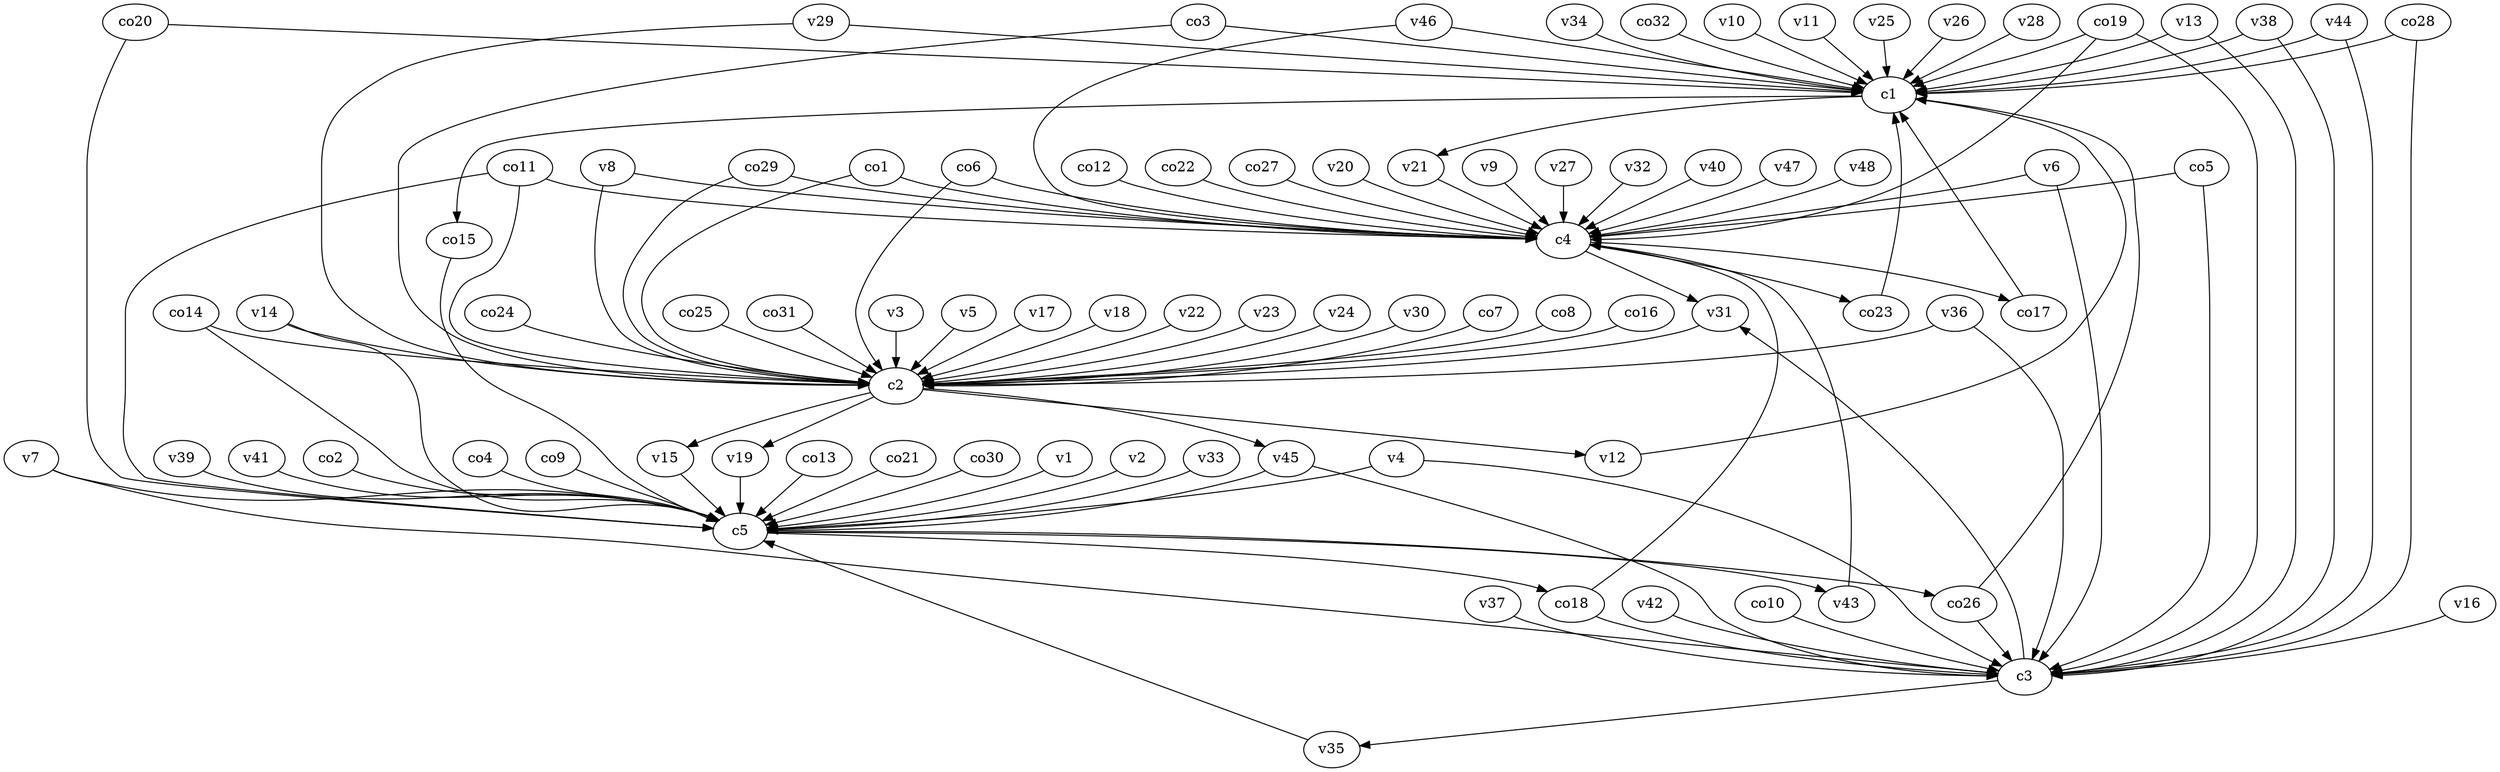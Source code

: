 strict digraph  {
c1;
c2;
c3;
c4;
c5;
v1;
v2;
v3;
v4;
v5;
v6;
v7;
v8;
v9;
v10;
v11;
v12;
v13;
v14;
v15;
v16;
v17;
v18;
v19;
v20;
v21;
v22;
v23;
v24;
v25;
v26;
v27;
v28;
v29;
v30;
v31;
v32;
v33;
v34;
v35;
v36;
v37;
v38;
v39;
v40;
v41;
v42;
v43;
v44;
v45;
v46;
v47;
v48;
co1;
co2;
co3;
co4;
co5;
co6;
co7;
co8;
co9;
co10;
co11;
co12;
co13;
co14;
co15;
co16;
co17;
co18;
co19;
co20;
co21;
co22;
co23;
co24;
co25;
co26;
co27;
co28;
co29;
co30;
co31;
co32;
c1 -> co15  [weight=1];
c1 -> v21  [weight=1];
c2 -> v12  [weight=1];
c2 -> v19  [weight=1];
c2 -> v15  [weight=1];
c2 -> v45  [weight=1];
c3 -> v31  [weight=1];
c3 -> v35  [weight=1];
c4 -> co23  [weight=1];
c4 -> v31  [weight=1];
c4 -> co17  [weight=1];
c5 -> v43  [weight=1];
c5 -> co18  [weight=1];
c5 -> co26  [weight=1];
v1 -> c5  [weight=1];
v2 -> c5  [weight=1];
v3 -> c2  [weight=1];
v4 -> c5  [weight=1];
v4 -> c3  [weight=1];
v5 -> c2  [weight=1];
v6 -> c4  [weight=1];
v6 -> c3  [weight=1];
v7 -> c3  [weight=1];
v7 -> c5  [weight=1];
v8 -> c2  [weight=1];
v8 -> c4  [weight=1];
v9 -> c4  [weight=1];
v10 -> c1  [weight=1];
v11 -> c1  [weight=1];
v12 -> c1  [weight=1];
v13 -> c3  [weight=1];
v13 -> c1  [weight=1];
v14 -> c2  [weight=1];
v14 -> c5  [weight=1];
v15 -> c5  [weight=1];
v16 -> c3  [weight=1];
v17 -> c2  [weight=1];
v18 -> c2  [weight=1];
v19 -> c5  [weight=1];
v20 -> c4  [weight=1];
v21 -> c4  [weight=1];
v22 -> c2  [weight=1];
v23 -> c2  [weight=1];
v24 -> c2  [weight=1];
v25 -> c1  [weight=1];
v26 -> c1  [weight=1];
v27 -> c4  [weight=1];
v28 -> c1  [weight=1];
v29 -> c1  [weight=1];
v29 -> c2  [weight=1];
v30 -> c2  [weight=1];
v31 -> c2  [weight=1];
v32 -> c4  [weight=1];
v33 -> c5  [weight=1];
v34 -> c1  [weight=1];
v35 -> c5  [weight=1];
v36 -> c3  [weight=1];
v36 -> c2  [weight=1];
v37 -> c3  [weight=1];
v38 -> c3  [weight=1];
v38 -> c1  [weight=1];
v39 -> c5  [weight=1];
v40 -> c4  [weight=1];
v41 -> c5  [weight=1];
v42 -> c3  [weight=1];
v43 -> c4  [weight=1];
v44 -> c1  [weight=1];
v44 -> c3  [weight=1];
v45 -> c3  [weight=1];
v45 -> c5  [weight=1];
v46 -> c4  [weight=1];
v46 -> c1  [weight=1];
v47 -> c4  [weight=1];
v48 -> c4  [weight=1];
co1 -> c4  [weight=1];
co1 -> c2  [weight=1];
co2 -> c5  [weight=1];
co3 -> c1  [weight=1];
co3 -> c2  [weight=1];
co4 -> c5  [weight=1];
co5 -> c3  [weight=1];
co5 -> c4  [weight=1];
co6 -> c2  [weight=1];
co6 -> c4  [weight=1];
co7 -> c2  [weight=1];
co8 -> c2  [weight=1];
co9 -> c5  [weight=1];
co10 -> c3  [weight=1];
co11 -> c5  [weight=1];
co11 -> c4  [weight=1];
co11 -> c2  [weight=1];
co12 -> c4  [weight=1];
co13 -> c5  [weight=1];
co14 -> c2  [weight=1];
co14 -> c5  [weight=1];
co15 -> c5  [weight=1];
co16 -> c2  [weight=1];
co17 -> c1  [weight=1];
co18 -> c4  [weight=1];
co18 -> c3  [weight=1];
co19 -> c4  [weight=1];
co19 -> c1  [weight=1];
co19 -> c3  [weight=1];
co20 -> c1  [weight=1];
co20 -> c5  [weight=1];
co21 -> c5  [weight=1];
co22 -> c4  [weight=1];
co23 -> c1  [weight=1];
co24 -> c2  [weight=1];
co25 -> c2  [weight=1];
co26 -> c1  [weight=1];
co26 -> c3  [weight=1];
co27 -> c4  [weight=1];
co28 -> c1  [weight=1];
co28 -> c3  [weight=1];
co29 -> c2  [weight=1];
co29 -> c4  [weight=1];
co30 -> c5  [weight=1];
co31 -> c2  [weight=1];
co32 -> c1  [weight=1];
}
